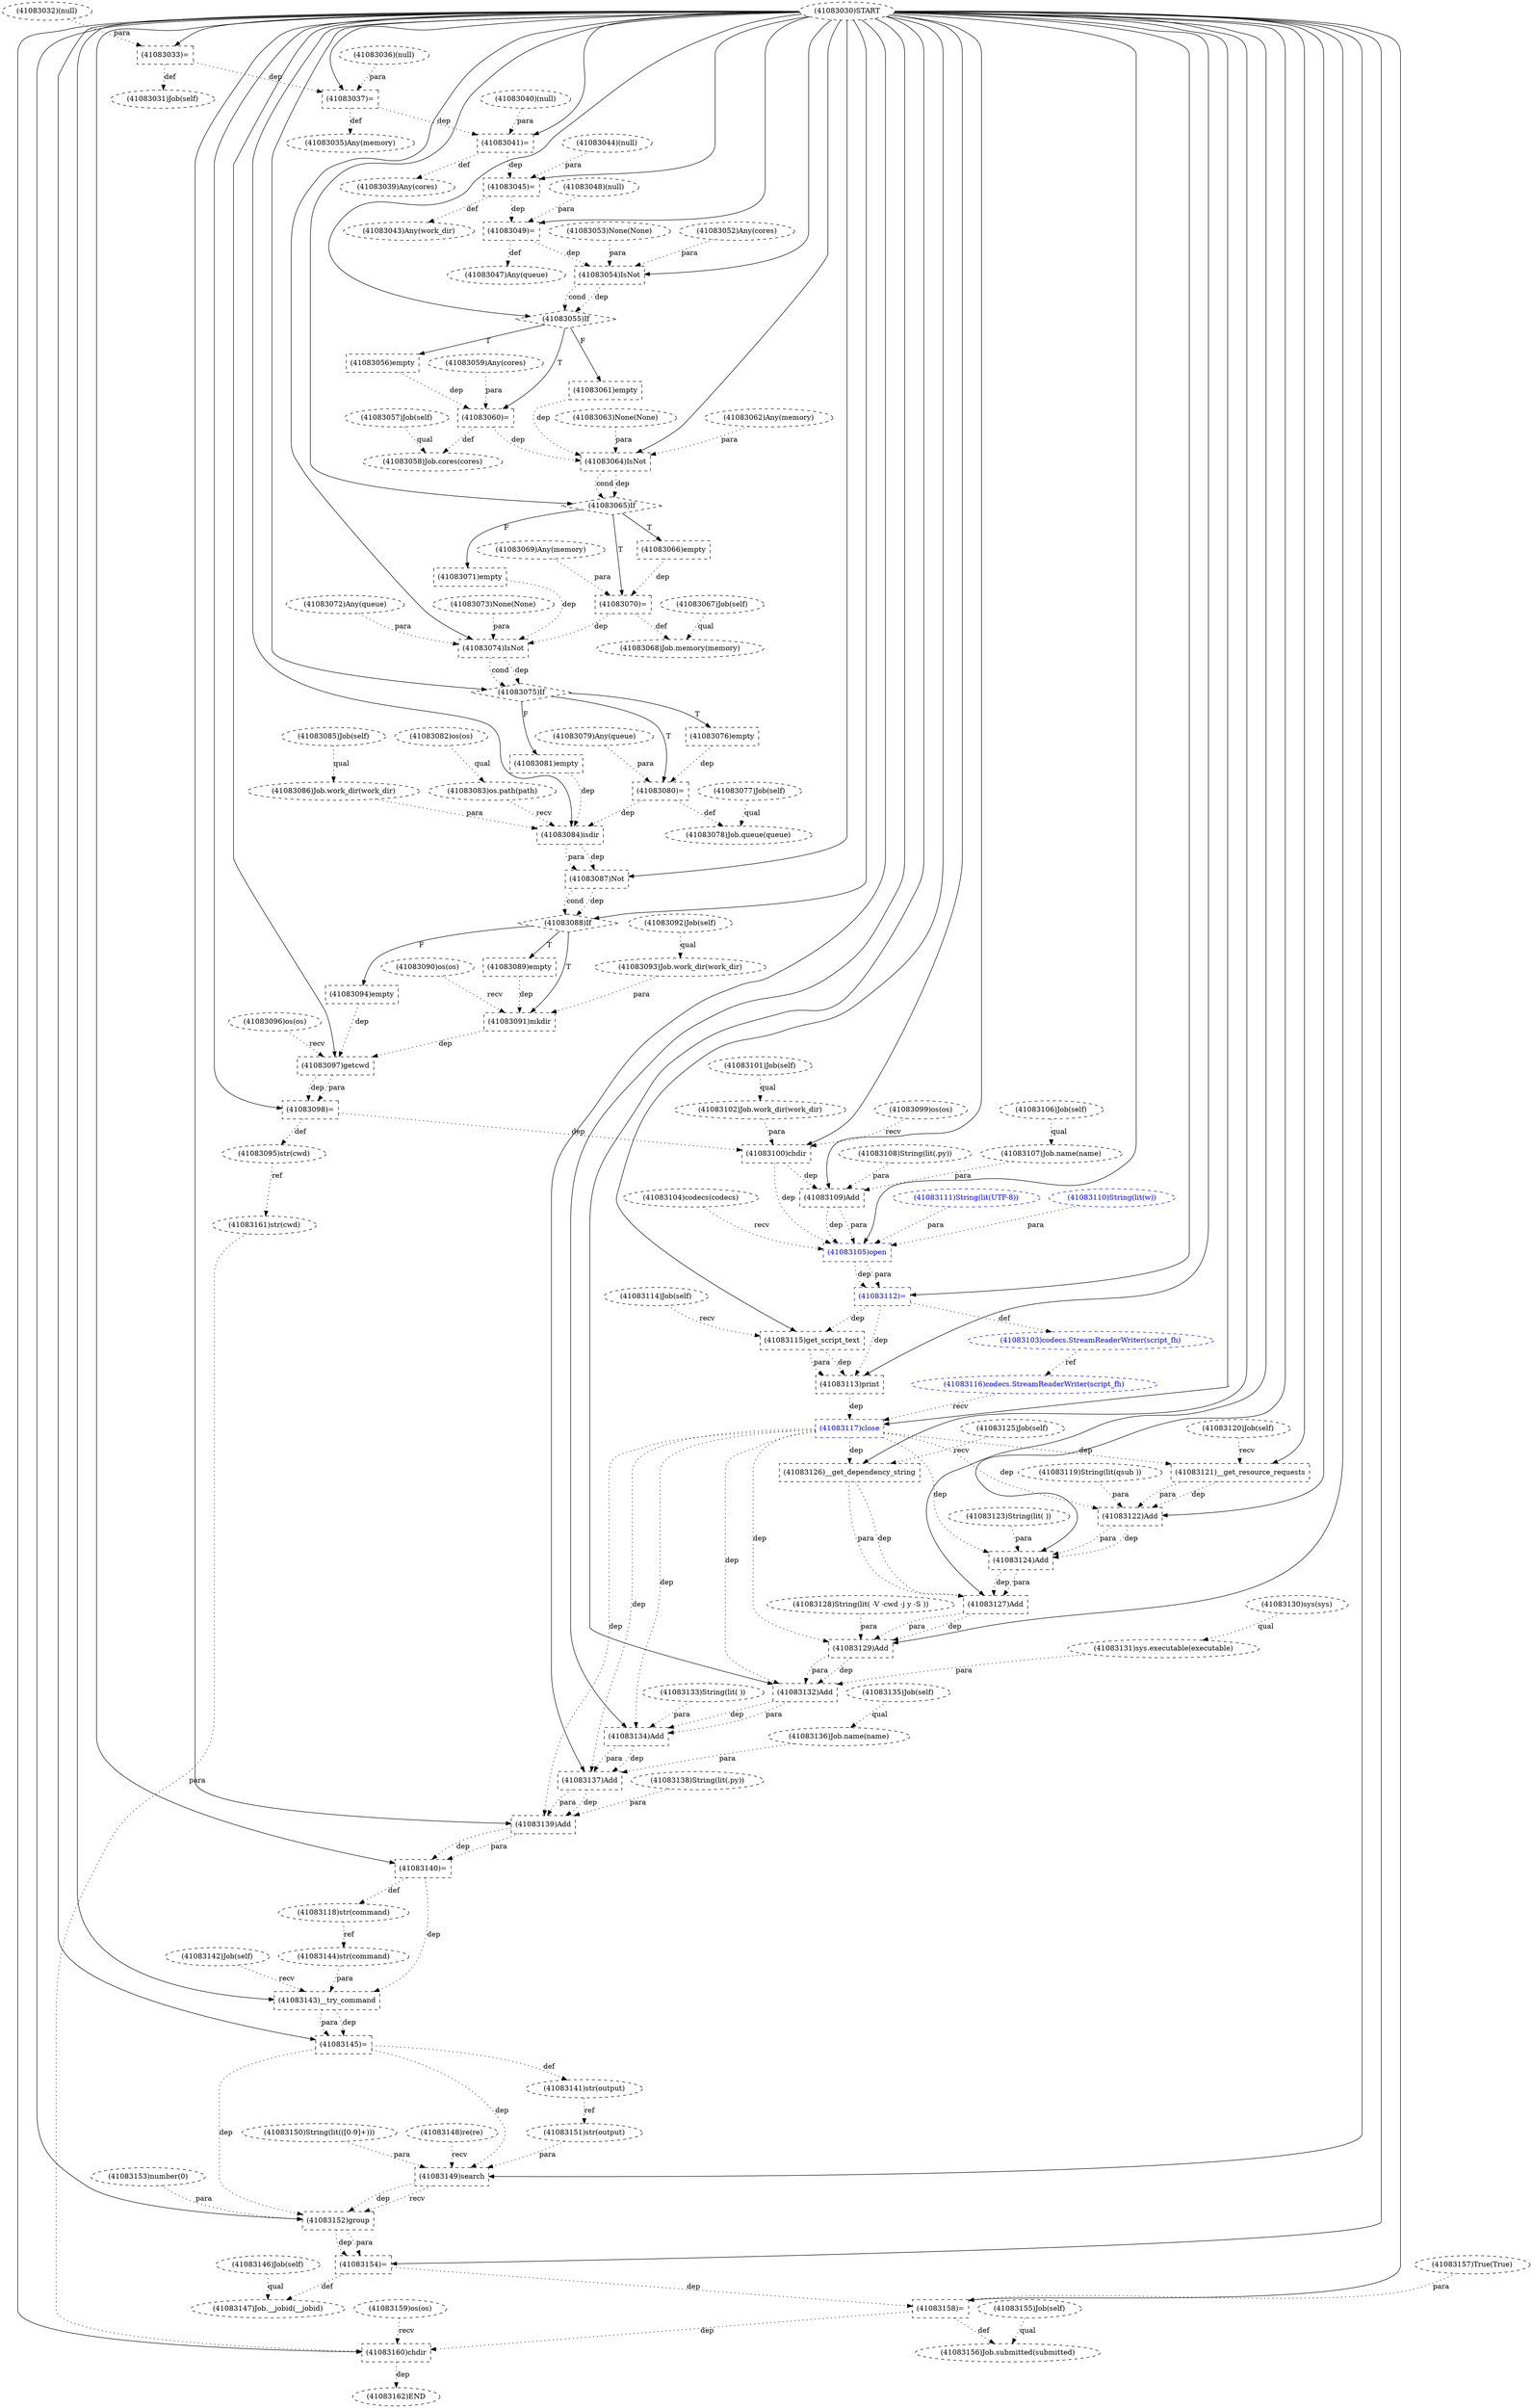 digraph G {
1 [label="(41083111)String(lit(UTF-8))" shape=ellipse style=dashed color=blue fontcolor=blue]
2 [label="(41083147)Job.__jobid(__jobid)" shape=ellipse style=dashed]
3 [label="(41083149)search" shape=box style=dashed]
4 [label="(41083110)String(lit(w))" shape=ellipse style=dashed color=blue fontcolor=blue]
5 [label="(41083112)=" shape=box style=dashed color=blue fontcolor=blue]
6 [label="(41083102)Job.work_dir(work_dir)" shape=ellipse style=dashed]
7 [label="(41083151)str(output)" shape=ellipse style=dashed]
8 [label="(41083084)isdir" shape=box style=dashed]
9 [label="(41083100)chdir" shape=box style=dashed]
10 [label="(41083118)str(command)" shape=ellipse style=dashed]
11 [label="(41083098)=" shape=box style=dashed]
12 [label="(41083053)None(None)" shape=ellipse style=dashed]
13 [label="(41083161)str(cwd)" shape=ellipse style=dashed]
14 [label="(41083078)Job.queue(queue)" shape=ellipse style=dashed]
15 [label="(41083076)empty" shape=box style=dashed]
16 [label="(41083146)Job(self)" shape=ellipse style=dashed]
17 [label="(41083136)Job.name(name)" shape=ellipse style=dashed]
18 [label="(41083056)empty" shape=box style=dashed]
19 [label="(41083154)=" shape=box style=dashed]
20 [label="(41083040)(null)" shape=ellipse style=dashed]
21 [label="(41083140)=" shape=box style=dashed]
22 [label="(41083071)empty" shape=box style=dashed]
23 [label="(41083075)If" shape=diamond style=dashed]
24 [label="(41083126)__get_dependency_string" shape=box style=dashed]
25 [label="(41083097)getcwd" shape=box style=dashed]
26 [label="(41083057)Job(self)" shape=ellipse style=dashed]
27 [label="(41083138)String(lit(.py))" shape=ellipse style=dashed]
28 [label="(41083130)sys(sys)" shape=ellipse style=dashed]
29 [label="(41083059)Any(cores)" shape=ellipse style=dashed]
30 [label="(41083045)=" shape=box style=dashed]
31 [label="(41083047)Any(queue)" shape=ellipse style=dashed]
32 [label="(41083070)=" shape=box style=dashed]
33 [label="(41083062)Any(memory)" shape=ellipse style=dashed]
34 [label="(41083041)=" shape=box style=dashed]
35 [label="(41083052)Any(cores)" shape=ellipse style=dashed]
36 [label="(41083105)open" shape=box style=dashed color=blue fontcolor=blue]
37 [label="(41083080)=" shape=box style=dashed]
38 [label="(41083107)Job.name(name)" shape=ellipse style=dashed]
39 [label="(41083109)Add" shape=box style=dashed]
40 [label="(41083060)=" shape=box style=dashed]
41 [label="(41083095)str(cwd)" shape=ellipse style=dashed]
42 [label="(41083033)=" shape=box style=dashed]
43 [label="(41083048)(null)" shape=ellipse style=dashed]
44 [label="(41083131)sys.executable(executable)" shape=ellipse style=dashed]
45 [label="(41083073)None(None)" shape=ellipse style=dashed]
46 [label="(41083103)codecs.StreamReaderWriter(script_fh)" shape=ellipse style=dashed color=blue fontcolor=blue]
47 [label="(41083031)Job(self)" shape=ellipse style=dashed]
48 [label="(41083066)empty" shape=box style=dashed]
49 [label="(41083079)Any(queue)" shape=ellipse style=dashed]
50 [label="(41083101)Job(self)" shape=ellipse style=dashed]
51 [label="(41083054)IsNot" shape=box style=dashed]
52 [label="(41083067)Job(self)" shape=ellipse style=dashed]
53 [label="(41083142)Job(self)" shape=ellipse style=dashed]
54 [label="(41083044)(null)" shape=ellipse style=dashed]
55 [label="(41083117)close" shape=box style=dashed color=blue fontcolor=blue]
56 [label="(41083157)True(True)" shape=ellipse style=dashed]
57 [label="(41083162)END" style=dashed]
58 [label="(41083099)os(os)" shape=ellipse style=dashed]
59 [label="(41083160)chdir" shape=box style=dashed]
60 [label="(41083043)Any(work_dir)" shape=ellipse style=dashed]
61 [label="(41083120)Job(self)" shape=ellipse style=dashed]
62 [label="(41083036)(null)" shape=ellipse style=dashed]
63 [label="(41083039)Any(cores)" shape=ellipse style=dashed]
64 [label="(41083064)IsNot" shape=box style=dashed]
65 [label="(41083114)Job(self)" shape=ellipse style=dashed]
66 [label="(41083119)String(lit(qsub ))" shape=ellipse style=dashed]
67 [label="(41083085)Job(self)" shape=ellipse style=dashed]
68 [label="(41083090)os(os)" shape=ellipse style=dashed]
69 [label="(41083106)Job(self)" shape=ellipse style=dashed]
70 [label="(41083113)print" shape=box style=dashed]
71 [label="(41083125)Job(self)" shape=ellipse style=dashed]
72 [label="(41083123)String(lit( ))" shape=ellipse style=dashed]
73 [label="(41083150)String(lit(([0-9]+)))" shape=ellipse style=dashed]
74 [label="(41083137)Add" shape=box style=dashed]
75 [label="(41083104)codecs(codecs)" shape=ellipse style=dashed]
76 [label="(41083132)Add" shape=box style=dashed]
77 [label="(41083069)Any(memory)" shape=ellipse style=dashed]
78 [label="(41083143)__try_command" shape=box style=dashed]
79 [label="(41083144)str(command)" shape=ellipse style=dashed]
80 [label="(41083035)Any(memory)" shape=ellipse style=dashed]
81 [label="(41083121)__get_resource_requests" shape=box style=dashed]
82 [label="(41083153)number(0)" shape=ellipse style=dashed]
83 [label="(41083063)None(None)" shape=ellipse style=dashed]
84 [label="(41083108)String(lit(.py))" shape=ellipse style=dashed]
85 [label="(41083065)If" shape=diamond style=dashed]
86 [label="(41083068)Job.memory(memory)" shape=ellipse style=dashed]
87 [label="(41083094)empty" shape=box style=dashed]
88 [label="(41083152)group" shape=box style=dashed]
89 [label="(41083122)Add" shape=box style=dashed]
90 [label="(41083133)String(lit( ))" shape=ellipse style=dashed]
91 [label="(41083093)Job.work_dir(work_dir)" shape=ellipse style=dashed]
92 [label="(41083124)Add" shape=box style=dashed]
93 [label="(41083127)Add" shape=box style=dashed]
94 [label="(41083159)os(os)" shape=ellipse style=dashed]
95 [label="(41083129)Add" shape=box style=dashed]
96 [label="(41083115)get_script_text" shape=box style=dashed]
97 [label="(41083058)Job.cores(cores)" shape=ellipse style=dashed]
98 [label="(41083134)Add" shape=box style=dashed]
99 [label="(41083116)codecs.StreamReaderWriter(script_fh)" shape=ellipse style=dashed color=blue fontcolor=blue]
100 [label="(41083155)Job(self)" shape=ellipse style=dashed]
101 [label="(41083158)=" shape=box style=dashed]
102 [label="(41083061)empty" shape=box style=dashed]
103 [label="(41083087)Not" shape=box style=dashed]
104 [label="(41083156)Job.submitted(submitted)" shape=ellipse style=dashed]
105 [label="(41083032)(null)" shape=ellipse style=dashed]
106 [label="(41083074)IsNot" shape=box style=dashed]
107 [label="(41083072)Any(queue)" shape=ellipse style=dashed]
108 [label="(41083088)If" shape=diamond style=dashed]
109 [label="(41083096)os(os)" shape=ellipse style=dashed]
110 [label="(41083145)=" shape=box style=dashed]
111 [label="(41083086)Job.work_dir(work_dir)" shape=ellipse style=dashed]
112 [label="(41083139)Add" shape=box style=dashed]
113 [label="(41083082)os(os)" shape=ellipse style=dashed]
114 [label="(41083148)re(re)" shape=ellipse style=dashed]
115 [label="(41083083)os.path(path)" shape=ellipse style=dashed]
116 [label="(41083049)=" shape=box style=dashed]
117 [label="(41083081)empty" shape=box style=dashed]
118 [label="(41083091)mkdir" shape=box style=dashed]
119 [label="(41083141)str(output)" shape=ellipse style=dashed]
120 [label="(41083030)START" style=dashed]
121 [label="(41083135)Job(self)" shape=ellipse style=dashed]
122 [label="(41083037)=" shape=box style=dashed]
123 [label="(41083077)Job(self)" shape=ellipse style=dashed]
124 [label="(41083092)Job(self)" shape=ellipse style=dashed]
125 [label="(41083089)empty" shape=box style=dashed]
126 [label="(41083055)If" shape=diamond style=dashed]
127 [label="(41083128)String(lit( -V -cwd -j y -S ))" shape=ellipse style=dashed]
16 -> 2 [label="qual" style=dotted];
19 -> 2 [label="def" style=dotted];
120 -> 3 [label="" style=solid];
114 -> 3 [label="recv" style=dotted];
73 -> 3 [label="para" style=dotted];
7 -> 3 [label="para" style=dotted];
110 -> 3 [label="dep" style=dotted];
120 -> 5 [label="" style=solid];
36 -> 5 [label="dep" style=dotted];
36 -> 5 [label="para" style=dotted];
50 -> 6 [label="qual" style=dotted];
119 -> 7 [label="ref" style=dotted];
120 -> 8 [label="" style=solid];
115 -> 8 [label="recv" style=dotted];
111 -> 8 [label="para" style=dotted];
117 -> 8 [label="dep" style=dotted];
37 -> 8 [label="dep" style=dotted];
120 -> 9 [label="" style=solid];
58 -> 9 [label="recv" style=dotted];
6 -> 9 [label="para" style=dotted];
11 -> 9 [label="dep" style=dotted];
21 -> 10 [label="def" style=dotted];
120 -> 11 [label="" style=solid];
25 -> 11 [label="dep" style=dotted];
25 -> 11 [label="para" style=dotted];
41 -> 13 [label="ref" style=dotted];
123 -> 14 [label="qual" style=dotted];
37 -> 14 [label="def" style=dotted];
23 -> 15 [label="T"];
121 -> 17 [label="qual" style=dotted];
126 -> 18 [label="T"];
120 -> 19 [label="" style=solid];
88 -> 19 [label="dep" style=dotted];
88 -> 19 [label="para" style=dotted];
120 -> 21 [label="" style=solid];
112 -> 21 [label="dep" style=dotted];
112 -> 21 [label="para" style=dotted];
85 -> 22 [label="F"];
120 -> 23 [label="" style=solid];
106 -> 23 [label="dep" style=dotted];
106 -> 23 [label="cond" style=dotted];
120 -> 24 [label="" style=solid];
71 -> 24 [label="recv" style=dotted];
55 -> 24 [label="dep" style=dotted];
120 -> 25 [label="" style=solid];
109 -> 25 [label="recv" style=dotted];
118 -> 25 [label="dep" style=dotted];
87 -> 25 [label="dep" style=dotted];
120 -> 30 [label="" style=solid];
54 -> 30 [label="para" style=dotted];
34 -> 30 [label="dep" style=dotted];
116 -> 31 [label="def" style=dotted];
85 -> 32 [label="T"];
77 -> 32 [label="para" style=dotted];
48 -> 32 [label="dep" style=dotted];
120 -> 34 [label="" style=solid];
20 -> 34 [label="para" style=dotted];
122 -> 34 [label="dep" style=dotted];
120 -> 36 [label="" style=solid];
75 -> 36 [label="recv" style=dotted];
39 -> 36 [label="dep" style=dotted];
39 -> 36 [label="para" style=dotted];
4 -> 36 [label="para" style=dotted];
1 -> 36 [label="para" style=dotted];
9 -> 36 [label="dep" style=dotted];
23 -> 37 [label="T"];
49 -> 37 [label="para" style=dotted];
15 -> 37 [label="dep" style=dotted];
69 -> 38 [label="qual" style=dotted];
120 -> 39 [label="" style=solid];
38 -> 39 [label="para" style=dotted];
84 -> 39 [label="para" style=dotted];
9 -> 39 [label="dep" style=dotted];
126 -> 40 [label="T"];
29 -> 40 [label="para" style=dotted];
18 -> 40 [label="dep" style=dotted];
11 -> 41 [label="def" style=dotted];
120 -> 42 [label="" style=solid];
105 -> 42 [label="para" style=dotted];
28 -> 44 [label="qual" style=dotted];
5 -> 46 [label="def" style=dotted];
42 -> 47 [label="def" style=dotted];
85 -> 48 [label="T"];
120 -> 51 [label="" style=solid];
35 -> 51 [label="para" style=dotted];
12 -> 51 [label="para" style=dotted];
116 -> 51 [label="dep" style=dotted];
120 -> 55 [label="" style=solid];
99 -> 55 [label="recv" style=dotted];
70 -> 55 [label="dep" style=dotted];
59 -> 57 [label="dep" style=dotted];
120 -> 59 [label="" style=solid];
94 -> 59 [label="recv" style=dotted];
13 -> 59 [label="para" style=dotted];
101 -> 59 [label="dep" style=dotted];
30 -> 60 [label="def" style=dotted];
34 -> 63 [label="def" style=dotted];
120 -> 64 [label="" style=solid];
33 -> 64 [label="para" style=dotted];
83 -> 64 [label="para" style=dotted];
40 -> 64 [label="dep" style=dotted];
102 -> 64 [label="dep" style=dotted];
120 -> 70 [label="" style=solid];
96 -> 70 [label="dep" style=dotted];
96 -> 70 [label="para" style=dotted];
5 -> 70 [label="dep" style=dotted];
120 -> 74 [label="" style=solid];
98 -> 74 [label="dep" style=dotted];
98 -> 74 [label="para" style=dotted];
17 -> 74 [label="para" style=dotted];
55 -> 74 [label="dep" style=dotted];
120 -> 76 [label="" style=solid];
95 -> 76 [label="dep" style=dotted];
95 -> 76 [label="para" style=dotted];
44 -> 76 [label="para" style=dotted];
55 -> 76 [label="dep" style=dotted];
120 -> 78 [label="" style=solid];
53 -> 78 [label="recv" style=dotted];
79 -> 78 [label="para" style=dotted];
21 -> 78 [label="dep" style=dotted];
10 -> 79 [label="ref" style=dotted];
122 -> 80 [label="def" style=dotted];
120 -> 81 [label="" style=solid];
61 -> 81 [label="recv" style=dotted];
55 -> 81 [label="dep" style=dotted];
120 -> 85 [label="" style=solid];
64 -> 85 [label="dep" style=dotted];
64 -> 85 [label="cond" style=dotted];
52 -> 86 [label="qual" style=dotted];
32 -> 86 [label="def" style=dotted];
108 -> 87 [label="F"];
120 -> 88 [label="" style=solid];
3 -> 88 [label="dep" style=dotted];
3 -> 88 [label="recv" style=dotted];
82 -> 88 [label="para" style=dotted];
110 -> 88 [label="dep" style=dotted];
120 -> 89 [label="" style=solid];
66 -> 89 [label="para" style=dotted];
81 -> 89 [label="dep" style=dotted];
81 -> 89 [label="para" style=dotted];
55 -> 89 [label="dep" style=dotted];
124 -> 91 [label="qual" style=dotted];
120 -> 92 [label="" style=solid];
89 -> 92 [label="dep" style=dotted];
89 -> 92 [label="para" style=dotted];
72 -> 92 [label="para" style=dotted];
55 -> 92 [label="dep" style=dotted];
120 -> 93 [label="" style=solid];
92 -> 93 [label="dep" style=dotted];
92 -> 93 [label="para" style=dotted];
24 -> 93 [label="dep" style=dotted];
24 -> 93 [label="para" style=dotted];
120 -> 95 [label="" style=solid];
93 -> 95 [label="dep" style=dotted];
93 -> 95 [label="para" style=dotted];
127 -> 95 [label="para" style=dotted];
55 -> 95 [label="dep" style=dotted];
120 -> 96 [label="" style=solid];
65 -> 96 [label="recv" style=dotted];
5 -> 96 [label="dep" style=dotted];
26 -> 97 [label="qual" style=dotted];
40 -> 97 [label="def" style=dotted];
120 -> 98 [label="" style=solid];
76 -> 98 [label="dep" style=dotted];
76 -> 98 [label="para" style=dotted];
90 -> 98 [label="para" style=dotted];
55 -> 98 [label="dep" style=dotted];
46 -> 99 [label="ref" style=dotted];
120 -> 101 [label="" style=solid];
56 -> 101 [label="para" style=dotted];
19 -> 101 [label="dep" style=dotted];
126 -> 102 [label="F"];
120 -> 103 [label="" style=solid];
8 -> 103 [label="dep" style=dotted];
8 -> 103 [label="para" style=dotted];
100 -> 104 [label="qual" style=dotted];
101 -> 104 [label="def" style=dotted];
120 -> 106 [label="" style=solid];
107 -> 106 [label="para" style=dotted];
45 -> 106 [label="para" style=dotted];
32 -> 106 [label="dep" style=dotted];
22 -> 106 [label="dep" style=dotted];
120 -> 108 [label="" style=solid];
103 -> 108 [label="dep" style=dotted];
103 -> 108 [label="cond" style=dotted];
120 -> 110 [label="" style=solid];
78 -> 110 [label="dep" style=dotted];
78 -> 110 [label="para" style=dotted];
67 -> 111 [label="qual" style=dotted];
120 -> 112 [label="" style=solid];
74 -> 112 [label="dep" style=dotted];
74 -> 112 [label="para" style=dotted];
27 -> 112 [label="para" style=dotted];
55 -> 112 [label="dep" style=dotted];
113 -> 115 [label="qual" style=dotted];
120 -> 116 [label="" style=solid];
43 -> 116 [label="para" style=dotted];
30 -> 116 [label="dep" style=dotted];
23 -> 117 [label="F"];
108 -> 118 [label="T"];
68 -> 118 [label="recv" style=dotted];
91 -> 118 [label="para" style=dotted];
125 -> 118 [label="dep" style=dotted];
110 -> 119 [label="def" style=dotted];
120 -> 122 [label="" style=solid];
62 -> 122 [label="para" style=dotted];
42 -> 122 [label="dep" style=dotted];
108 -> 125 [label="T"];
120 -> 126 [label="" style=solid];
51 -> 126 [label="dep" style=dotted];
51 -> 126 [label="cond" style=dotted];
}
